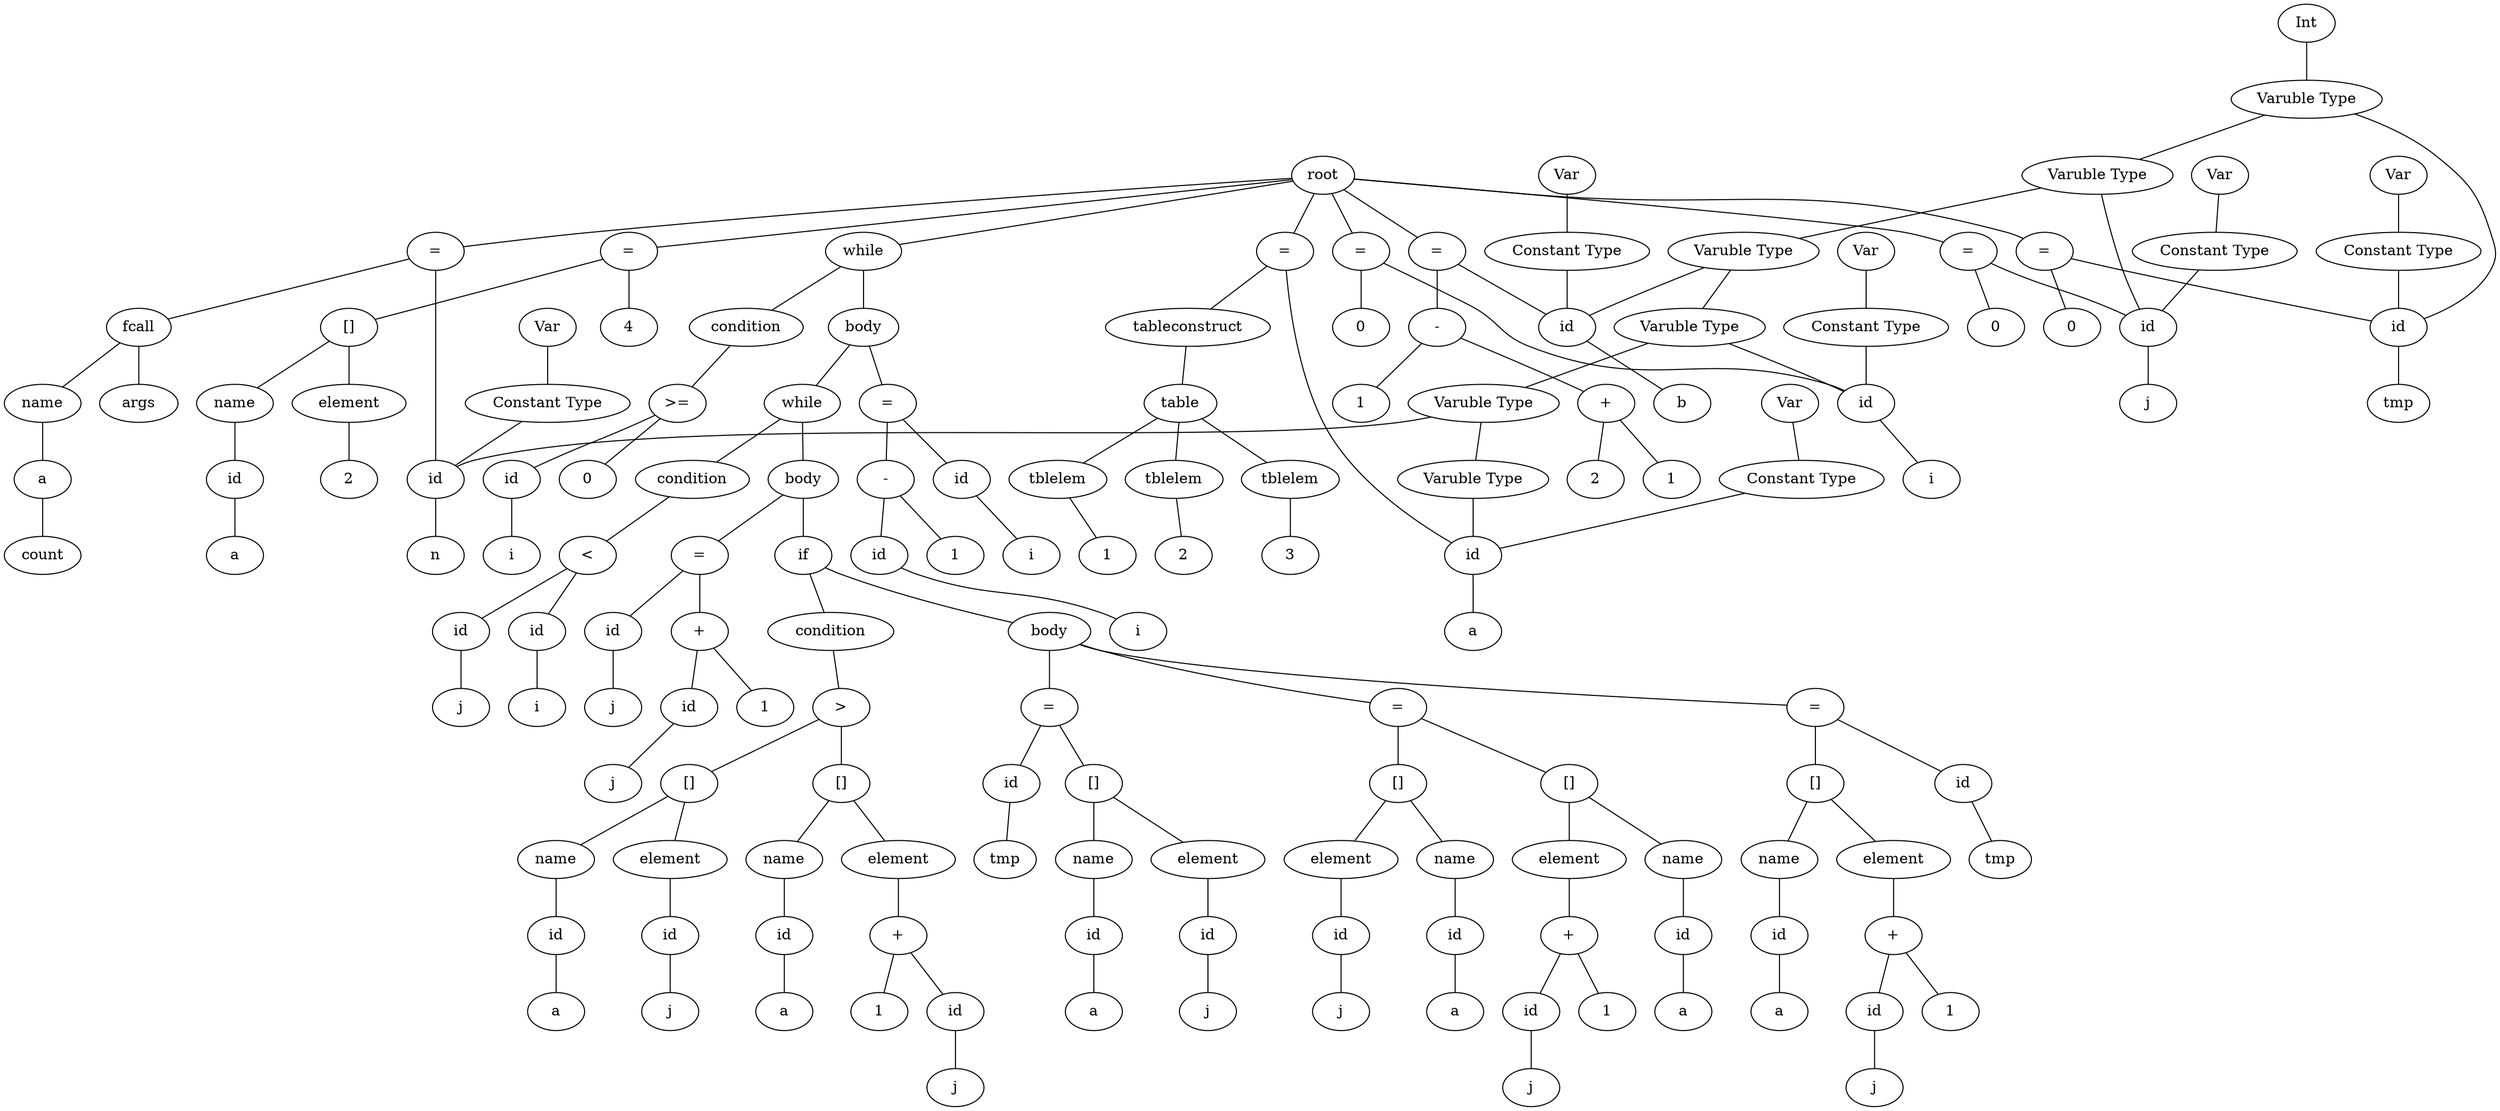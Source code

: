 graph graphname {
root;
assign0[label = "="];
root--assign0;
expr0[label = "id"];
assign0--expr0;
type0[label = "Varuble Type"];
type0--expr0;
type1[label = "Int"];
type1--type0;
consttype0[label = "Constant Type"];
consttype0--expr0;
consttype1[label = "Var"];
consttype1--consttype0;
expr1[label = "a"];
expr0--expr1;
expr2[label = "tableconstruct"];
assign0--expr2;
table0[label = "table"];
expr2--table0;
table00[label = "tblelem"];
table0--table00;
expr3[label = "1"];
table00--expr3;
table01[label = "tblelem"];
table0--table01;
expr4[label = "2"];
table01--expr4;
table02[label = "tblelem"];
table0--table02;
expr5[label = "3"];
table02--expr5;
assign1[label = "="];
root--assign1;
expr6[label = "[]"];
assign1--expr6;
expr6name[label = "name"];
expr7[label = "id"];
expr6name--expr7;
expr8[label = "a"];
expr7--expr8;
expr6--expr6name;
expr6args[label = " element "];
expr6 -- expr6args;
expr9[label = "2"];
expr6args--expr9;
expr10[label = "4"];
assign1--expr10;
assign2[label = "="];
root--assign2;
expr11[label = "id"];
assign2--expr11;
type1[label = "Varuble Type"];
type1--expr11;
type2[label = "Void"];
type2--type1;
consttype2[label = "Constant Type"];
consttype2--expr11;
consttype3[label = "Var"];
consttype3--consttype2;
expr12[label = "n"];
expr11--expr12;
expr13[label = "fcall"];
assign2--expr13;
expr13name[label = "name"];
expr14[label = "a"];
expr13name--expr14;
expr15[label = "count"];
expr14--expr15;
expr13--expr13name;
expr13args[label = " args "];
expr13 -- expr13args;
assign3[label = "="];
root--assign3;
expr16[label = "id"];
assign3--expr16;
type2[label = "Varuble Type"];
type2--expr16;
type3[label = "Int"];
type3--type2;
consttype4[label = "Constant Type"];
consttype4--expr16;
consttype5[label = "Var"];
consttype5--consttype4;
expr17[label = "i"];
expr16--expr17;
expr18[label = "0"];
assign3--expr18;
assign4[label = "="];
root--assign4;
expr19[label = "id"];
assign4--expr19;
type3[label = "Varuble Type"];
type3--expr19;
type4[label = "Int"];
type4--type3;
consttype6[label = "Constant Type"];
consttype6--expr19;
consttype7[label = "Var"];
consttype7--consttype6;
expr20[label = "b"];
expr19--expr20;
expr21[label = "-"];
assign4--expr21;
expr22[label = "1"];
expr21--expr22;
expr23[label = "+"];
expr21--expr23;
expr24[label = "1"];
expr23--expr24;
expr25[label = "2"];
expr23--expr25;
assign5[label = "="];
root--assign5;
expr26[label = "id"];
assign5--expr26;
type4[label = "Varuble Type"];
type4--expr26;
type5[label = "Int"];
type5--type4;
consttype8[label = "Constant Type"];
consttype8--expr26;
consttype9[label = "Var"];
consttype9--consttype8;
expr27[label = "j"];
expr26--expr27;
expr28[label = "0"];
assign5--expr28;
assign6[label = "="];
root--assign6;
expr29[label = "id"];
assign6--expr29;
type5[label = "Varuble Type"];
type5--expr29;
type6[label = "Int"];
type6--type5;
consttype10[label = "Constant Type"];
consttype10--expr29;
consttype11[label = "Var"];
consttype11--consttype10;
expr30[label = "tmp"];
expr29--expr30;
expr31[label = "0"];
assign6--expr31;
while0[label = "while"];
root--while0;
while0condition[label = "condition"];
while0--while0condition;expr32[label = ">="];
while0condition--expr32;
expr33[label = "id"];
expr32--expr33;
expr34[label = "i"];
expr33--expr34;
expr35[label = "0"];
expr32--expr35;
while0body[label = "body"];
while0--while0body;while1[label = "while"];
while0body--while1;
while1condition[label = "condition"];
while1--while1condition;expr36[label = "<"];
while1condition--expr36;
expr37[label = "id"];
expr36--expr37;
expr38[label = "j"];
expr37--expr38;
expr39[label = "id"];
expr36--expr39;
expr40[label = "i"];
expr39--expr40;
while1body[label = "body"];
while1--while1body;if0[label = "if"];
while1body--if0;if0condition[label = " condition "];
if0 -- if0condition;
expr41[label = ">"];
if0condition--expr41;
expr42[label = "[]"];
expr41--expr42;
expr42name[label = "name"];
expr43[label = "id"];
expr42name--expr43;
expr44[label = "a"];
expr43--expr44;
expr42--expr42name;
expr42args[label = " element "];
expr42 -- expr42args;
expr45[label = "id"];
expr42args--expr45;
expr46[label = "j"];
expr45--expr46;
expr47[label = "[]"];
expr41--expr47;
expr47name[label = "name"];
expr48[label = "id"];
expr47name--expr48;
expr49[label = "a"];
expr48--expr49;
expr47--expr47name;
expr47args[label = " element "];
expr47 -- expr47args;
expr50[label = "+"];
expr47args--expr50;
expr51[label = "id"];
expr50--expr51;
expr52[label = "j"];
expr51--expr52;
expr53[label = "1"];
expr50--expr53;
if0body[label = " body "];
if0 -- if0body;
assign7[label = "="];
if0body--assign7;
expr54[label = "id"];
assign7--expr54;
expr55[label = "tmp"];
expr54--expr55;
expr56[label = "[]"];
assign7--expr56;
expr56name[label = "name"];
expr57[label = "id"];
expr56name--expr57;
expr58[label = "a"];
expr57--expr58;
expr56--expr56name;
expr56args[label = " element "];
expr56 -- expr56args;
expr59[label = "id"];
expr56args--expr59;
expr60[label = "j"];
expr59--expr60;
assign8[label = "="];
if0body--assign8;
expr61[label = "[]"];
assign8--expr61;
expr61name[label = "name"];
expr62[label = "id"];
expr61name--expr62;
expr63[label = "a"];
expr62--expr63;
expr61--expr61name;
expr61args[label = " element "];
expr61 -- expr61args;
expr64[label = "id"];
expr61args--expr64;
expr65[label = "j"];
expr64--expr65;
expr66[label = "[]"];
assign8--expr66;
expr66name[label = "name"];
expr67[label = "id"];
expr66name--expr67;
expr68[label = "a"];
expr67--expr68;
expr66--expr66name;
expr66args[label = " element "];
expr66 -- expr66args;
expr69[label = "+"];
expr66args--expr69;
expr70[label = "id"];
expr69--expr70;
expr71[label = "j"];
expr70--expr71;
expr72[label = "1"];
expr69--expr72;
assign9[label = "="];
if0body--assign9;
expr73[label = "[]"];
assign9--expr73;
expr73name[label = "name"];
expr74[label = "id"];
expr73name--expr74;
expr75[label = "a"];
expr74--expr75;
expr73--expr73name;
expr73args[label = " element "];
expr73 -- expr73args;
expr76[label = "+"];
expr73args--expr76;
expr77[label = "id"];
expr76--expr77;
expr78[label = "j"];
expr77--expr78;
expr79[label = "1"];
expr76--expr79;
expr80[label = "id"];
assign9--expr80;
expr81[label = "tmp"];
expr80--expr81;
assign10[label = "="];
while1body--assign10;
expr82[label = "id"];
assign10--expr82;
expr83[label = "j"];
expr82--expr83;
expr84[label = "+"];
assign10--expr84;
expr85[label = "id"];
expr84--expr85;
expr86[label = "j"];
expr85--expr86;
expr87[label = "1"];
expr84--expr87;
assign11[label = "="];
while0body--assign11;
expr88[label = "id"];
assign11--expr88;
expr89[label = "i"];
expr88--expr89;
expr90[label = "-"];
assign11--expr90;
expr91[label = "id"];
expr90--expr91;
expr92[label = "i"];
expr91--expr92;
expr93[label = "1"];
expr90--expr93;
}
